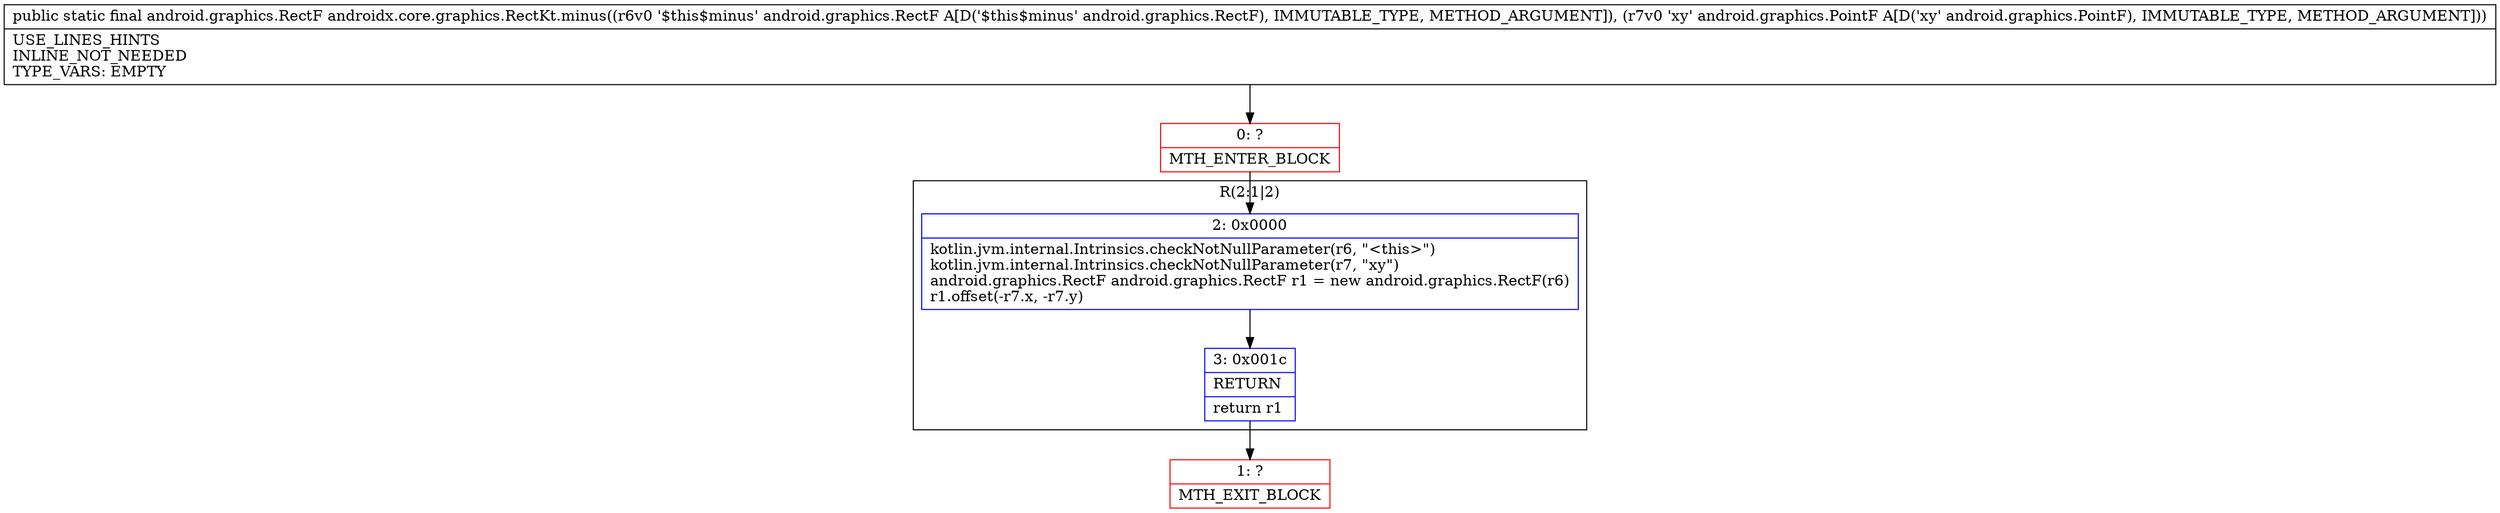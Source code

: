digraph "CFG forandroidx.core.graphics.RectKt.minus(Landroid\/graphics\/RectF;Landroid\/graphics\/PointF;)Landroid\/graphics\/RectF;" {
subgraph cluster_Region_304148524 {
label = "R(2:1|2)";
node [shape=record,color=blue];
Node_2 [shape=record,label="{2\:\ 0x0000|kotlin.jvm.internal.Intrinsics.checkNotNullParameter(r6, \"\<this\>\")\lkotlin.jvm.internal.Intrinsics.checkNotNullParameter(r7, \"xy\")\landroid.graphics.RectF android.graphics.RectF r1 = new android.graphics.RectF(r6)\lr1.offset(\-r7.x, \-r7.y)\l}"];
Node_3 [shape=record,label="{3\:\ 0x001c|RETURN\l|return r1\l}"];
}
Node_0 [shape=record,color=red,label="{0\:\ ?|MTH_ENTER_BLOCK\l}"];
Node_1 [shape=record,color=red,label="{1\:\ ?|MTH_EXIT_BLOCK\l}"];
MethodNode[shape=record,label="{public static final android.graphics.RectF androidx.core.graphics.RectKt.minus((r6v0 '$this$minus' android.graphics.RectF A[D('$this$minus' android.graphics.RectF), IMMUTABLE_TYPE, METHOD_ARGUMENT]), (r7v0 'xy' android.graphics.PointF A[D('xy' android.graphics.PointF), IMMUTABLE_TYPE, METHOD_ARGUMENT]))  | USE_LINES_HINTS\lINLINE_NOT_NEEDED\lTYPE_VARS: EMPTY\l}"];
MethodNode -> Node_0;Node_2 -> Node_3;
Node_3 -> Node_1;
Node_0 -> Node_2;
}

